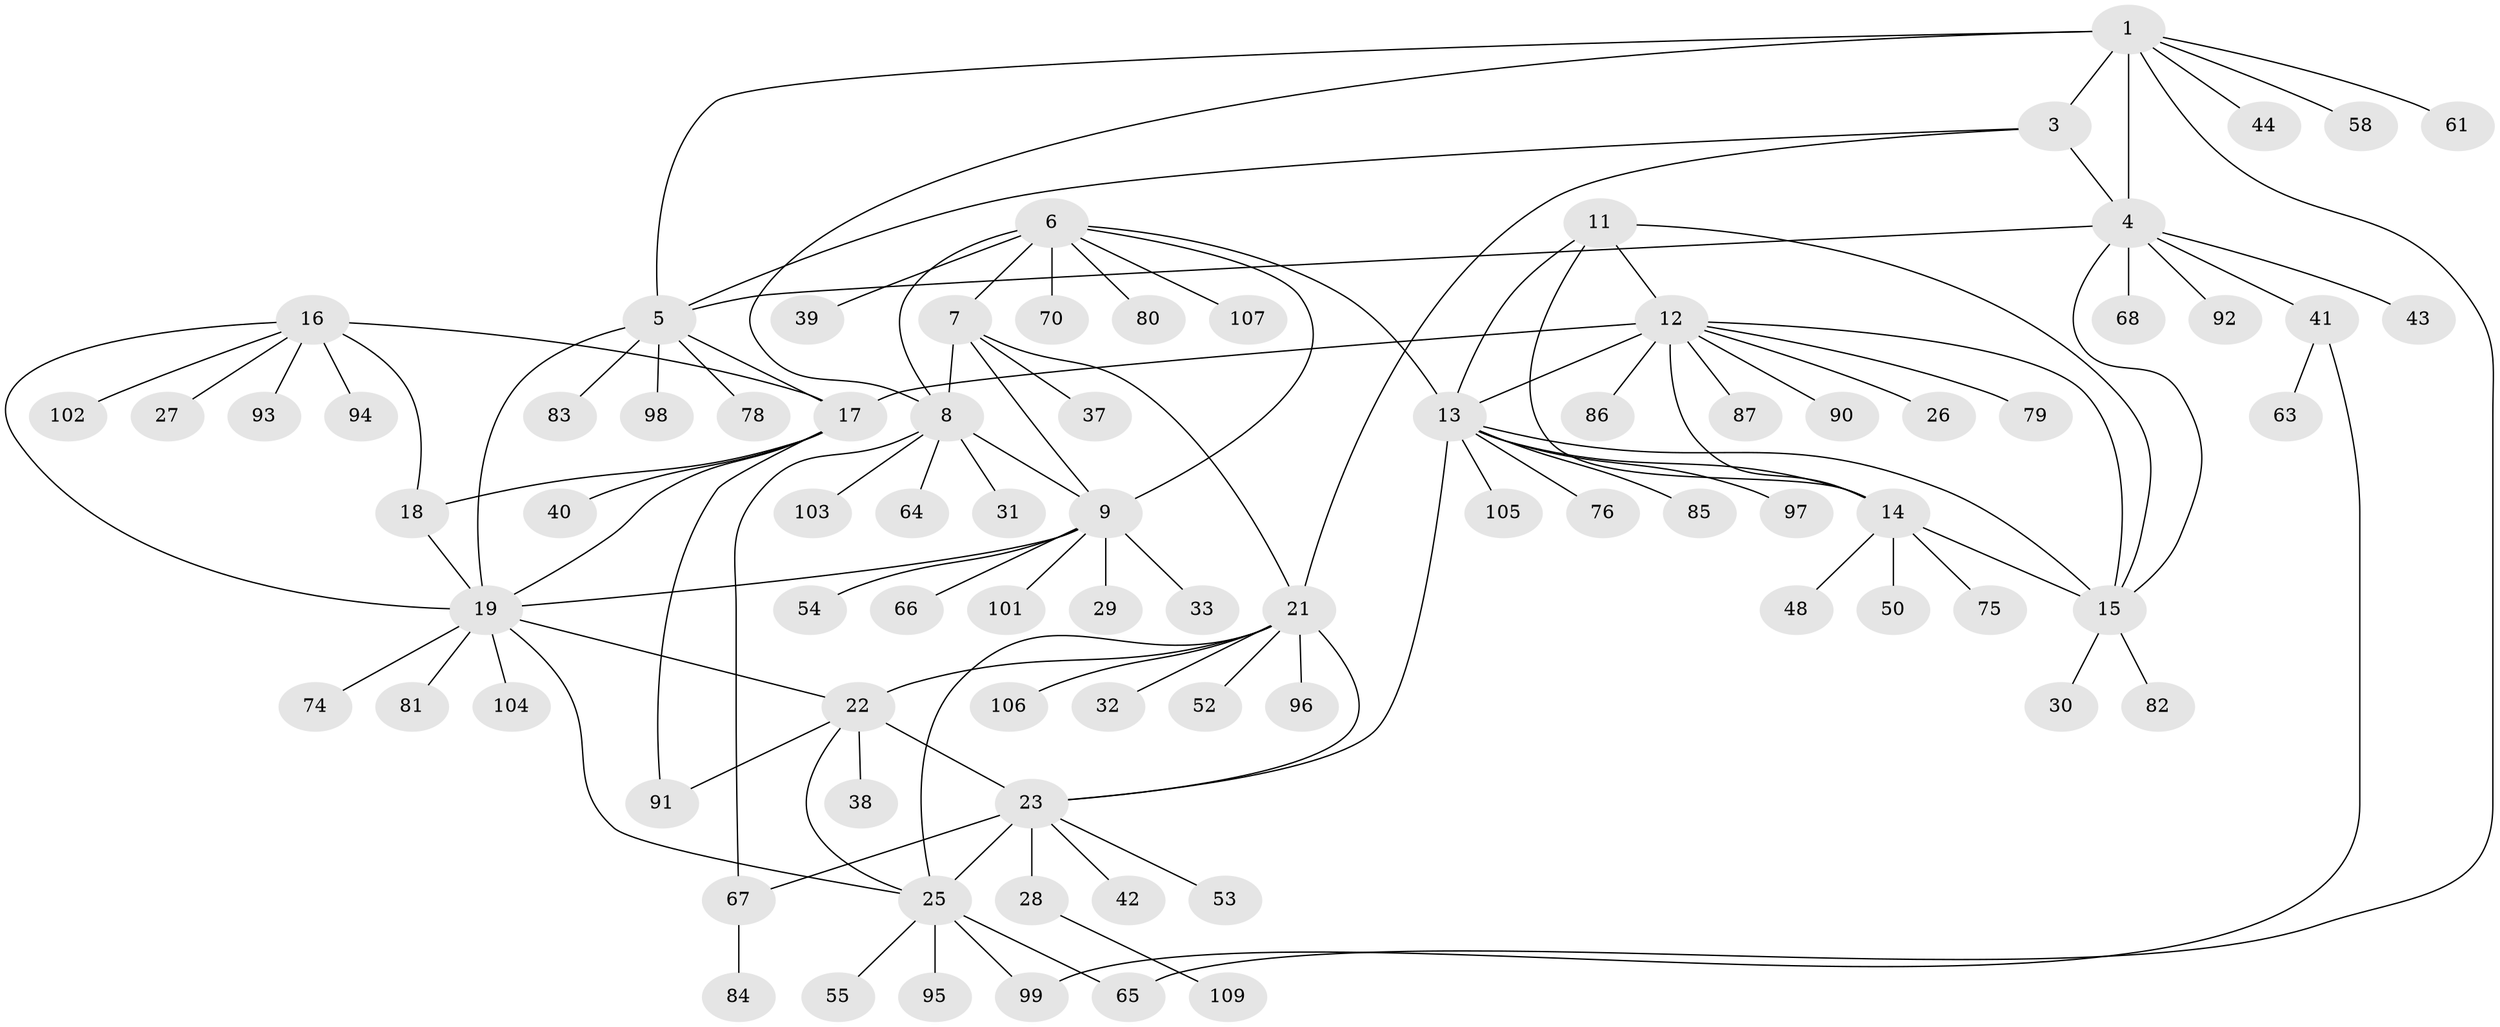 // Generated by graph-tools (version 1.1) at 2025/52/02/27/25 19:52:14]
// undirected, 83 vertices, 112 edges
graph export_dot {
graph [start="1"]
  node [color=gray90,style=filled];
  1 [super="+2"];
  3 [super="+62"];
  4 [super="+59"];
  5 [super="+69"];
  6 [super="+47"];
  7;
  8 [super="+10"];
  9 [super="+35"];
  11;
  12 [super="+46"];
  13 [super="+51"];
  14 [super="+77"];
  15 [super="+88"];
  16 [super="+20"];
  17 [super="+60"];
  18 [super="+72"];
  19 [super="+56"];
  21 [super="+100"];
  22 [super="+45"];
  23 [super="+24"];
  25 [super="+36"];
  26;
  27;
  28 [super="+57"];
  29;
  30 [super="+34"];
  31;
  32 [super="+89"];
  33;
  37;
  38 [super="+49"];
  39;
  40 [super="+73"];
  41 [super="+71"];
  42;
  43;
  44 [super="+111"];
  48;
  50;
  52;
  53;
  54;
  55;
  58;
  61;
  63;
  64;
  65;
  66;
  67 [super="+112"];
  68;
  70;
  74;
  75;
  76;
  78;
  79;
  80;
  81;
  82;
  83;
  84;
  85;
  86;
  87;
  90;
  91 [super="+108"];
  92;
  93;
  94;
  95;
  96;
  97 [super="+110"];
  98;
  99;
  101;
  102;
  103;
  104;
  105;
  106;
  107;
  109 [super="+113"];
  1 -- 3 [weight=2];
  1 -- 4 [weight=2];
  1 -- 5 [weight=2];
  1 -- 44;
  1 -- 58;
  1 -- 65;
  1 -- 8;
  1 -- 61;
  3 -- 4;
  3 -- 5;
  3 -- 21;
  4 -- 5;
  4 -- 15;
  4 -- 41;
  4 -- 43;
  4 -- 68;
  4 -- 92;
  5 -- 19;
  5 -- 78;
  5 -- 83;
  5 -- 98;
  5 -- 17;
  6 -- 7;
  6 -- 8 [weight=2];
  6 -- 9;
  6 -- 13;
  6 -- 39;
  6 -- 70;
  6 -- 80;
  6 -- 107;
  7 -- 8 [weight=2];
  7 -- 9;
  7 -- 21;
  7 -- 37;
  8 -- 9 [weight=2];
  8 -- 31;
  8 -- 64;
  8 -- 103;
  8 -- 67;
  9 -- 19;
  9 -- 29;
  9 -- 33;
  9 -- 66;
  9 -- 101;
  9 -- 54;
  11 -- 12;
  11 -- 13;
  11 -- 14;
  11 -- 15;
  12 -- 13;
  12 -- 14;
  12 -- 15;
  12 -- 17 [weight=2];
  12 -- 26;
  12 -- 79;
  12 -- 86;
  12 -- 87;
  12 -- 90;
  13 -- 14;
  13 -- 15;
  13 -- 23;
  13 -- 85;
  13 -- 97;
  13 -- 105;
  13 -- 76;
  14 -- 15;
  14 -- 48;
  14 -- 50;
  14 -- 75;
  15 -- 30;
  15 -- 82;
  16 -- 17 [weight=2];
  16 -- 18 [weight=2];
  16 -- 19 [weight=2];
  16 -- 93;
  16 -- 94;
  16 -- 102;
  16 -- 27;
  17 -- 18;
  17 -- 19;
  17 -- 40;
  17 -- 91;
  18 -- 19;
  19 -- 22;
  19 -- 74;
  19 -- 81;
  19 -- 104;
  19 -- 25;
  21 -- 22;
  21 -- 23 [weight=2];
  21 -- 25;
  21 -- 32;
  21 -- 52;
  21 -- 96;
  21 -- 106;
  22 -- 23 [weight=2];
  22 -- 25;
  22 -- 38;
  22 -- 91;
  23 -- 25 [weight=2];
  23 -- 28;
  23 -- 42;
  23 -- 67;
  23 -- 53;
  25 -- 55;
  25 -- 95;
  25 -- 65;
  25 -- 99;
  28 -- 109;
  41 -- 63;
  41 -- 99;
  67 -- 84;
}
